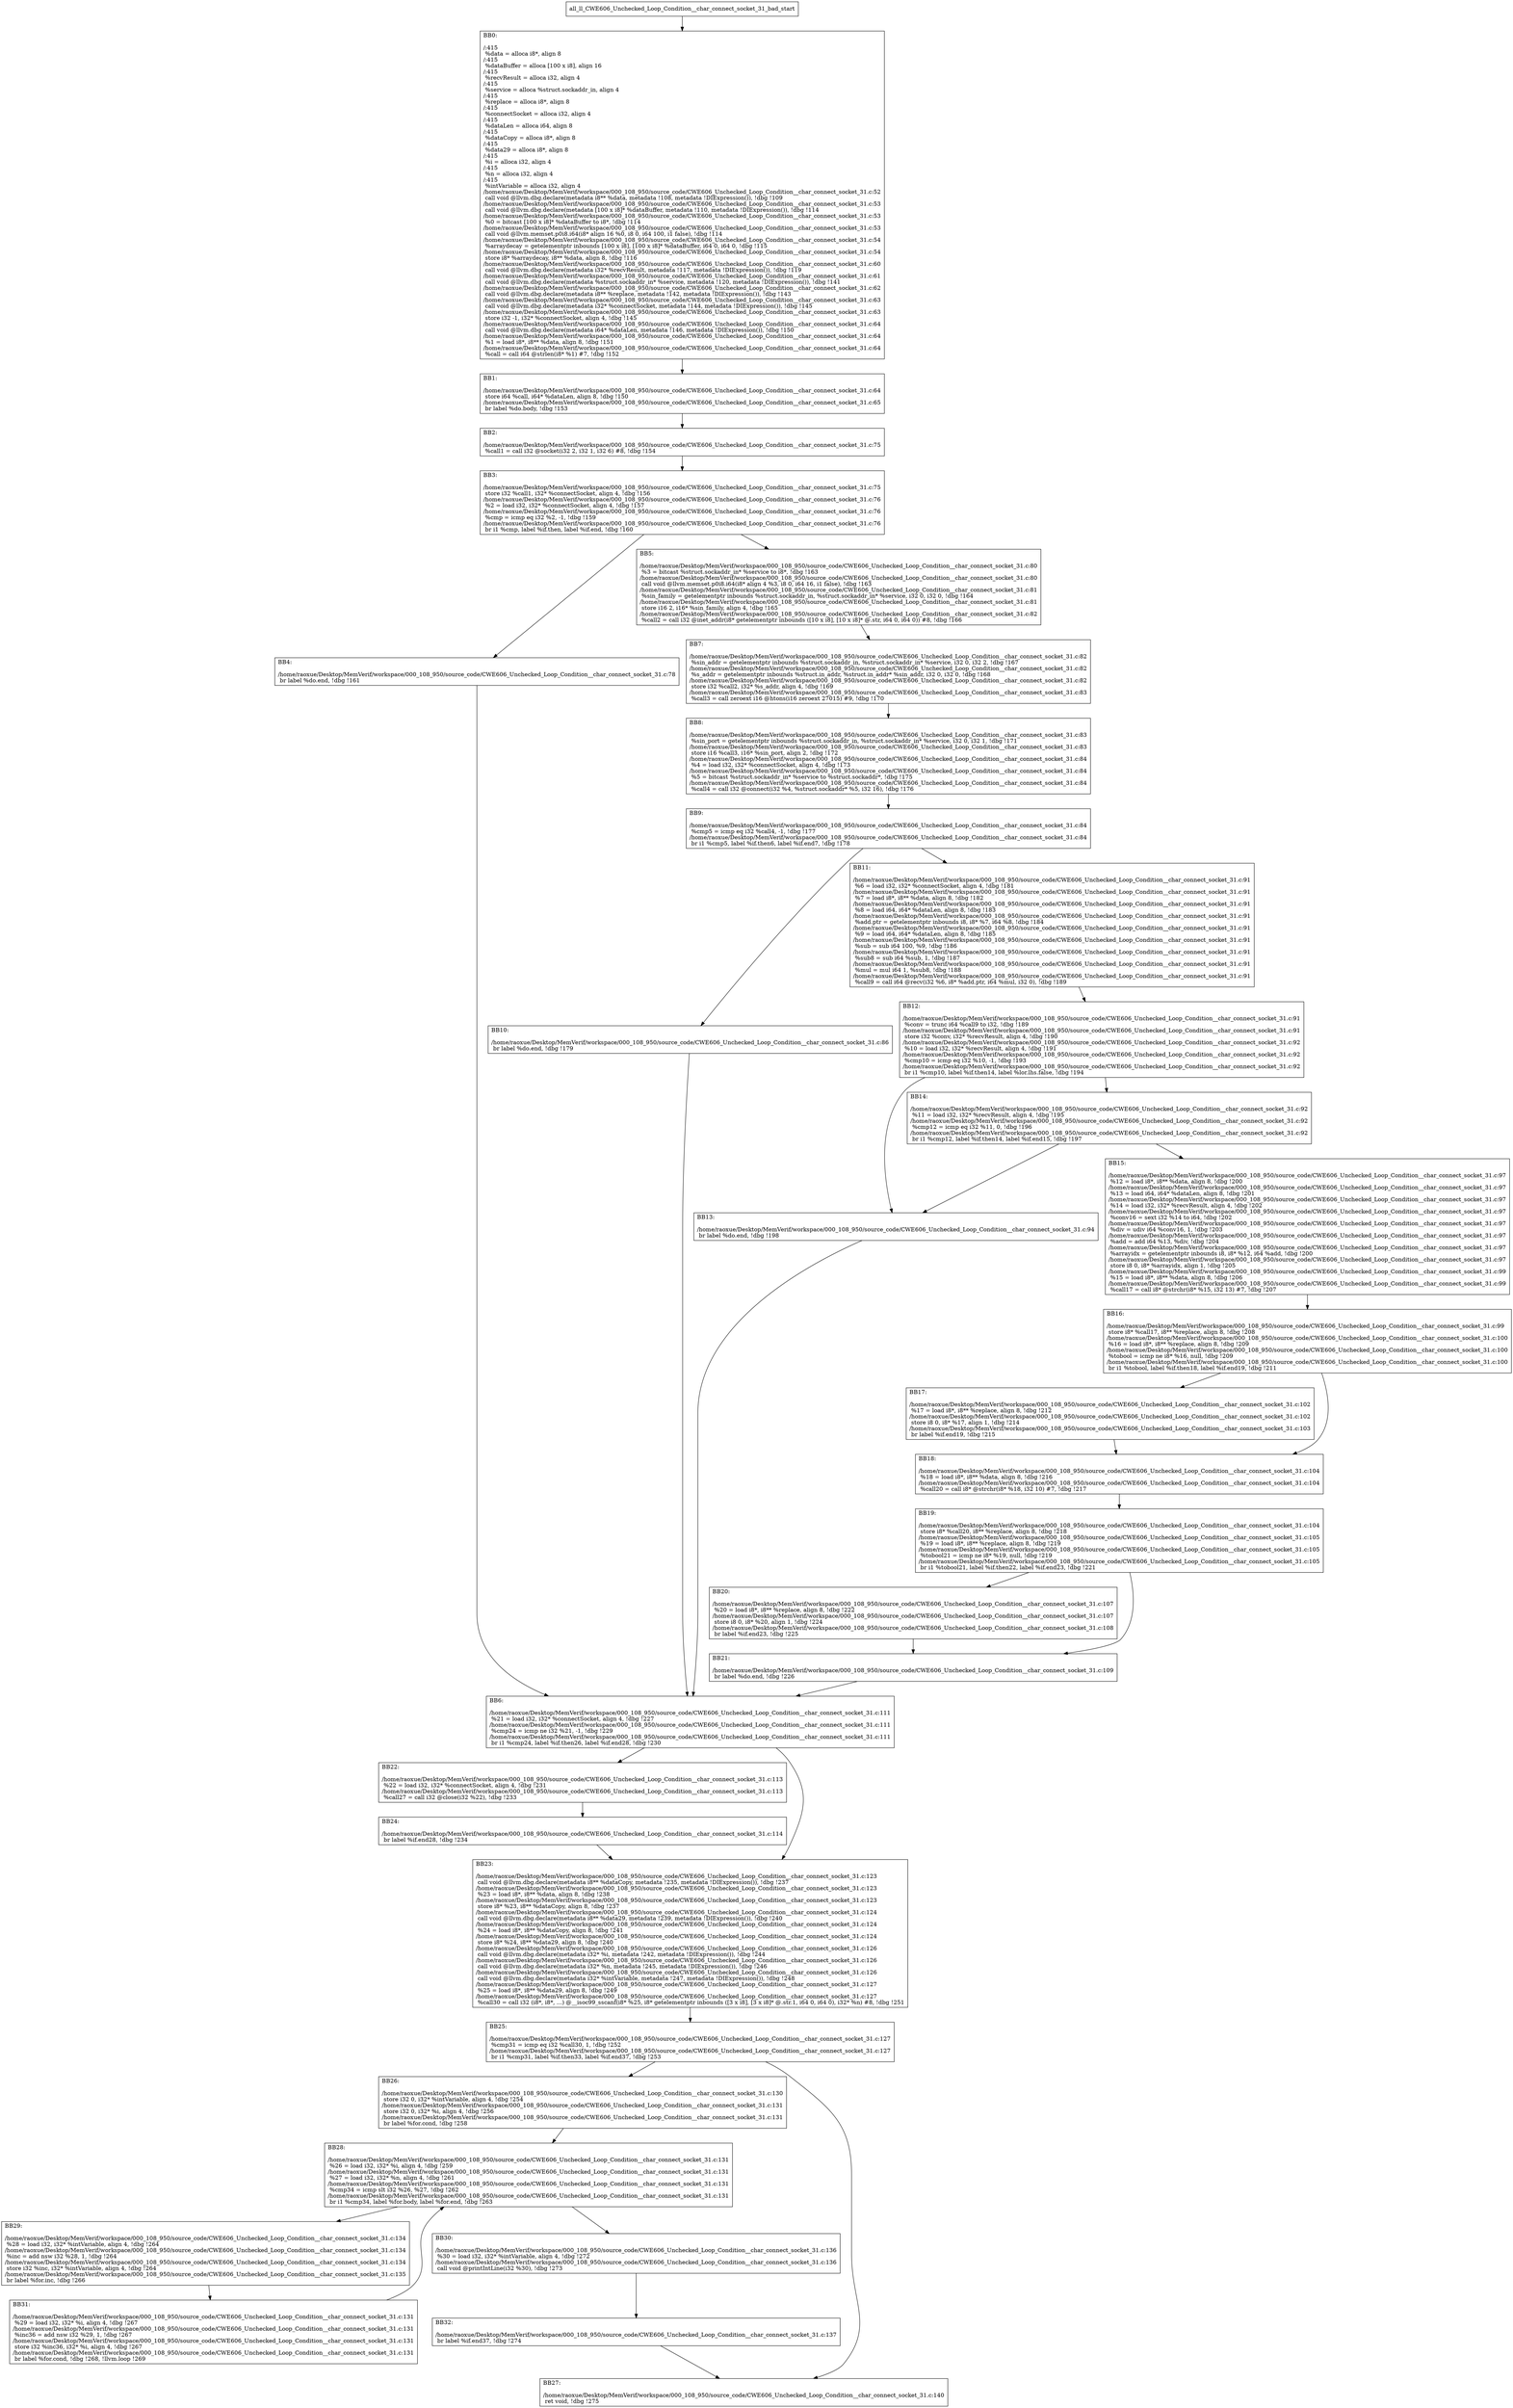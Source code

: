 digraph "CFG for'all_ll_CWE606_Unchecked_Loop_Condition__char_connect_socket_31_bad' function" {
	BBall_ll_CWE606_Unchecked_Loop_Condition__char_connect_socket_31_bad_start[shape=record,label="{all_ll_CWE606_Unchecked_Loop_Condition__char_connect_socket_31_bad_start}"];
	BBall_ll_CWE606_Unchecked_Loop_Condition__char_connect_socket_31_bad_start-> all_ll_CWE606_Unchecked_Loop_Condition__char_connect_socket_31_badBB0;
	all_ll_CWE606_Unchecked_Loop_Condition__char_connect_socket_31_badBB0 [shape=record, label="{BB0:\l\l/:415\l
  %data = alloca i8*, align 8\l
/:415\l
  %dataBuffer = alloca [100 x i8], align 16\l
/:415\l
  %recvResult = alloca i32, align 4\l
/:415\l
  %service = alloca %struct.sockaddr_in, align 4\l
/:415\l
  %replace = alloca i8*, align 8\l
/:415\l
  %connectSocket = alloca i32, align 4\l
/:415\l
  %dataLen = alloca i64, align 8\l
/:415\l
  %dataCopy = alloca i8*, align 8\l
/:415\l
  %data29 = alloca i8*, align 8\l
/:415\l
  %i = alloca i32, align 4\l
/:415\l
  %n = alloca i32, align 4\l
/:415\l
  %intVariable = alloca i32, align 4\l
/home/raoxue/Desktop/MemVerif/workspace/000_108_950/source_code/CWE606_Unchecked_Loop_Condition__char_connect_socket_31.c:52\l
  call void @llvm.dbg.declare(metadata i8** %data, metadata !108, metadata !DIExpression()), !dbg !109\l
/home/raoxue/Desktop/MemVerif/workspace/000_108_950/source_code/CWE606_Unchecked_Loop_Condition__char_connect_socket_31.c:53\l
  call void @llvm.dbg.declare(metadata [100 x i8]* %dataBuffer, metadata !110, metadata !DIExpression()), !dbg !114\l
/home/raoxue/Desktop/MemVerif/workspace/000_108_950/source_code/CWE606_Unchecked_Loop_Condition__char_connect_socket_31.c:53\l
  %0 = bitcast [100 x i8]* %dataBuffer to i8*, !dbg !114\l
/home/raoxue/Desktop/MemVerif/workspace/000_108_950/source_code/CWE606_Unchecked_Loop_Condition__char_connect_socket_31.c:53\l
  call void @llvm.memset.p0i8.i64(i8* align 16 %0, i8 0, i64 100, i1 false), !dbg !114\l
/home/raoxue/Desktop/MemVerif/workspace/000_108_950/source_code/CWE606_Unchecked_Loop_Condition__char_connect_socket_31.c:54\l
  %arraydecay = getelementptr inbounds [100 x i8], [100 x i8]* %dataBuffer, i64 0, i64 0, !dbg !115\l
/home/raoxue/Desktop/MemVerif/workspace/000_108_950/source_code/CWE606_Unchecked_Loop_Condition__char_connect_socket_31.c:54\l
  store i8* %arraydecay, i8** %data, align 8, !dbg !116\l
/home/raoxue/Desktop/MemVerif/workspace/000_108_950/source_code/CWE606_Unchecked_Loop_Condition__char_connect_socket_31.c:60\l
  call void @llvm.dbg.declare(metadata i32* %recvResult, metadata !117, metadata !DIExpression()), !dbg !119\l
/home/raoxue/Desktop/MemVerif/workspace/000_108_950/source_code/CWE606_Unchecked_Loop_Condition__char_connect_socket_31.c:61\l
  call void @llvm.dbg.declare(metadata %struct.sockaddr_in* %service, metadata !120, metadata !DIExpression()), !dbg !141\l
/home/raoxue/Desktop/MemVerif/workspace/000_108_950/source_code/CWE606_Unchecked_Loop_Condition__char_connect_socket_31.c:62\l
  call void @llvm.dbg.declare(metadata i8** %replace, metadata !142, metadata !DIExpression()), !dbg !143\l
/home/raoxue/Desktop/MemVerif/workspace/000_108_950/source_code/CWE606_Unchecked_Loop_Condition__char_connect_socket_31.c:63\l
  call void @llvm.dbg.declare(metadata i32* %connectSocket, metadata !144, metadata !DIExpression()), !dbg !145\l
/home/raoxue/Desktop/MemVerif/workspace/000_108_950/source_code/CWE606_Unchecked_Loop_Condition__char_connect_socket_31.c:63\l
  store i32 -1, i32* %connectSocket, align 4, !dbg !145\l
/home/raoxue/Desktop/MemVerif/workspace/000_108_950/source_code/CWE606_Unchecked_Loop_Condition__char_connect_socket_31.c:64\l
  call void @llvm.dbg.declare(metadata i64* %dataLen, metadata !146, metadata !DIExpression()), !dbg !150\l
/home/raoxue/Desktop/MemVerif/workspace/000_108_950/source_code/CWE606_Unchecked_Loop_Condition__char_connect_socket_31.c:64\l
  %1 = load i8*, i8** %data, align 8, !dbg !151\l
/home/raoxue/Desktop/MemVerif/workspace/000_108_950/source_code/CWE606_Unchecked_Loop_Condition__char_connect_socket_31.c:64\l
  %call = call i64 @strlen(i8* %1) #7, !dbg !152\l
}"];
	all_ll_CWE606_Unchecked_Loop_Condition__char_connect_socket_31_badBB0-> all_ll_CWE606_Unchecked_Loop_Condition__char_connect_socket_31_badBB1;
	all_ll_CWE606_Unchecked_Loop_Condition__char_connect_socket_31_badBB1 [shape=record, label="{BB1:\l\l/home/raoxue/Desktop/MemVerif/workspace/000_108_950/source_code/CWE606_Unchecked_Loop_Condition__char_connect_socket_31.c:64\l
  store i64 %call, i64* %dataLen, align 8, !dbg !150\l
/home/raoxue/Desktop/MemVerif/workspace/000_108_950/source_code/CWE606_Unchecked_Loop_Condition__char_connect_socket_31.c:65\l
  br label %do.body, !dbg !153\l
}"];
	all_ll_CWE606_Unchecked_Loop_Condition__char_connect_socket_31_badBB1-> all_ll_CWE606_Unchecked_Loop_Condition__char_connect_socket_31_badBB2;
	all_ll_CWE606_Unchecked_Loop_Condition__char_connect_socket_31_badBB2 [shape=record, label="{BB2:\l\l/home/raoxue/Desktop/MemVerif/workspace/000_108_950/source_code/CWE606_Unchecked_Loop_Condition__char_connect_socket_31.c:75\l
  %call1 = call i32 @socket(i32 2, i32 1, i32 6) #8, !dbg !154\l
}"];
	all_ll_CWE606_Unchecked_Loop_Condition__char_connect_socket_31_badBB2-> all_ll_CWE606_Unchecked_Loop_Condition__char_connect_socket_31_badBB3;
	all_ll_CWE606_Unchecked_Loop_Condition__char_connect_socket_31_badBB3 [shape=record, label="{BB3:\l\l/home/raoxue/Desktop/MemVerif/workspace/000_108_950/source_code/CWE606_Unchecked_Loop_Condition__char_connect_socket_31.c:75\l
  store i32 %call1, i32* %connectSocket, align 4, !dbg !156\l
/home/raoxue/Desktop/MemVerif/workspace/000_108_950/source_code/CWE606_Unchecked_Loop_Condition__char_connect_socket_31.c:76\l
  %2 = load i32, i32* %connectSocket, align 4, !dbg !157\l
/home/raoxue/Desktop/MemVerif/workspace/000_108_950/source_code/CWE606_Unchecked_Loop_Condition__char_connect_socket_31.c:76\l
  %cmp = icmp eq i32 %2, -1, !dbg !159\l
/home/raoxue/Desktop/MemVerif/workspace/000_108_950/source_code/CWE606_Unchecked_Loop_Condition__char_connect_socket_31.c:76\l
  br i1 %cmp, label %if.then, label %if.end, !dbg !160\l
}"];
	all_ll_CWE606_Unchecked_Loop_Condition__char_connect_socket_31_badBB3-> all_ll_CWE606_Unchecked_Loop_Condition__char_connect_socket_31_badBB4;
	all_ll_CWE606_Unchecked_Loop_Condition__char_connect_socket_31_badBB3-> all_ll_CWE606_Unchecked_Loop_Condition__char_connect_socket_31_badBB5;
	all_ll_CWE606_Unchecked_Loop_Condition__char_connect_socket_31_badBB4 [shape=record, label="{BB4:\l\l/home/raoxue/Desktop/MemVerif/workspace/000_108_950/source_code/CWE606_Unchecked_Loop_Condition__char_connect_socket_31.c:78\l
  br label %do.end, !dbg !161\l
}"];
	all_ll_CWE606_Unchecked_Loop_Condition__char_connect_socket_31_badBB4-> all_ll_CWE606_Unchecked_Loop_Condition__char_connect_socket_31_badBB6;
	all_ll_CWE606_Unchecked_Loop_Condition__char_connect_socket_31_badBB5 [shape=record, label="{BB5:\l\l/home/raoxue/Desktop/MemVerif/workspace/000_108_950/source_code/CWE606_Unchecked_Loop_Condition__char_connect_socket_31.c:80\l
  %3 = bitcast %struct.sockaddr_in* %service to i8*, !dbg !163\l
/home/raoxue/Desktop/MemVerif/workspace/000_108_950/source_code/CWE606_Unchecked_Loop_Condition__char_connect_socket_31.c:80\l
  call void @llvm.memset.p0i8.i64(i8* align 4 %3, i8 0, i64 16, i1 false), !dbg !163\l
/home/raoxue/Desktop/MemVerif/workspace/000_108_950/source_code/CWE606_Unchecked_Loop_Condition__char_connect_socket_31.c:81\l
  %sin_family = getelementptr inbounds %struct.sockaddr_in, %struct.sockaddr_in* %service, i32 0, i32 0, !dbg !164\l
/home/raoxue/Desktop/MemVerif/workspace/000_108_950/source_code/CWE606_Unchecked_Loop_Condition__char_connect_socket_31.c:81\l
  store i16 2, i16* %sin_family, align 4, !dbg !165\l
/home/raoxue/Desktop/MemVerif/workspace/000_108_950/source_code/CWE606_Unchecked_Loop_Condition__char_connect_socket_31.c:82\l
  %call2 = call i32 @inet_addr(i8* getelementptr inbounds ([10 x i8], [10 x i8]* @.str, i64 0, i64 0)) #8, !dbg !166\l
}"];
	all_ll_CWE606_Unchecked_Loop_Condition__char_connect_socket_31_badBB5-> all_ll_CWE606_Unchecked_Loop_Condition__char_connect_socket_31_badBB7;
	all_ll_CWE606_Unchecked_Loop_Condition__char_connect_socket_31_badBB7 [shape=record, label="{BB7:\l\l/home/raoxue/Desktop/MemVerif/workspace/000_108_950/source_code/CWE606_Unchecked_Loop_Condition__char_connect_socket_31.c:82\l
  %sin_addr = getelementptr inbounds %struct.sockaddr_in, %struct.sockaddr_in* %service, i32 0, i32 2, !dbg !167\l
/home/raoxue/Desktop/MemVerif/workspace/000_108_950/source_code/CWE606_Unchecked_Loop_Condition__char_connect_socket_31.c:82\l
  %s_addr = getelementptr inbounds %struct.in_addr, %struct.in_addr* %sin_addr, i32 0, i32 0, !dbg !168\l
/home/raoxue/Desktop/MemVerif/workspace/000_108_950/source_code/CWE606_Unchecked_Loop_Condition__char_connect_socket_31.c:82\l
  store i32 %call2, i32* %s_addr, align 4, !dbg !169\l
/home/raoxue/Desktop/MemVerif/workspace/000_108_950/source_code/CWE606_Unchecked_Loop_Condition__char_connect_socket_31.c:83\l
  %call3 = call zeroext i16 @htons(i16 zeroext 27015) #9, !dbg !170\l
}"];
	all_ll_CWE606_Unchecked_Loop_Condition__char_connect_socket_31_badBB7-> all_ll_CWE606_Unchecked_Loop_Condition__char_connect_socket_31_badBB8;
	all_ll_CWE606_Unchecked_Loop_Condition__char_connect_socket_31_badBB8 [shape=record, label="{BB8:\l\l/home/raoxue/Desktop/MemVerif/workspace/000_108_950/source_code/CWE606_Unchecked_Loop_Condition__char_connect_socket_31.c:83\l
  %sin_port = getelementptr inbounds %struct.sockaddr_in, %struct.sockaddr_in* %service, i32 0, i32 1, !dbg !171\l
/home/raoxue/Desktop/MemVerif/workspace/000_108_950/source_code/CWE606_Unchecked_Loop_Condition__char_connect_socket_31.c:83\l
  store i16 %call3, i16* %sin_port, align 2, !dbg !172\l
/home/raoxue/Desktop/MemVerif/workspace/000_108_950/source_code/CWE606_Unchecked_Loop_Condition__char_connect_socket_31.c:84\l
  %4 = load i32, i32* %connectSocket, align 4, !dbg !173\l
/home/raoxue/Desktop/MemVerif/workspace/000_108_950/source_code/CWE606_Unchecked_Loop_Condition__char_connect_socket_31.c:84\l
  %5 = bitcast %struct.sockaddr_in* %service to %struct.sockaddr*, !dbg !175\l
/home/raoxue/Desktop/MemVerif/workspace/000_108_950/source_code/CWE606_Unchecked_Loop_Condition__char_connect_socket_31.c:84\l
  %call4 = call i32 @connect(i32 %4, %struct.sockaddr* %5, i32 16), !dbg !176\l
}"];
	all_ll_CWE606_Unchecked_Loop_Condition__char_connect_socket_31_badBB8-> all_ll_CWE606_Unchecked_Loop_Condition__char_connect_socket_31_badBB9;
	all_ll_CWE606_Unchecked_Loop_Condition__char_connect_socket_31_badBB9 [shape=record, label="{BB9:\l\l/home/raoxue/Desktop/MemVerif/workspace/000_108_950/source_code/CWE606_Unchecked_Loop_Condition__char_connect_socket_31.c:84\l
  %cmp5 = icmp eq i32 %call4, -1, !dbg !177\l
/home/raoxue/Desktop/MemVerif/workspace/000_108_950/source_code/CWE606_Unchecked_Loop_Condition__char_connect_socket_31.c:84\l
  br i1 %cmp5, label %if.then6, label %if.end7, !dbg !178\l
}"];
	all_ll_CWE606_Unchecked_Loop_Condition__char_connect_socket_31_badBB9-> all_ll_CWE606_Unchecked_Loop_Condition__char_connect_socket_31_badBB10;
	all_ll_CWE606_Unchecked_Loop_Condition__char_connect_socket_31_badBB9-> all_ll_CWE606_Unchecked_Loop_Condition__char_connect_socket_31_badBB11;
	all_ll_CWE606_Unchecked_Loop_Condition__char_connect_socket_31_badBB10 [shape=record, label="{BB10:\l\l/home/raoxue/Desktop/MemVerif/workspace/000_108_950/source_code/CWE606_Unchecked_Loop_Condition__char_connect_socket_31.c:86\l
  br label %do.end, !dbg !179\l
}"];
	all_ll_CWE606_Unchecked_Loop_Condition__char_connect_socket_31_badBB10-> all_ll_CWE606_Unchecked_Loop_Condition__char_connect_socket_31_badBB6;
	all_ll_CWE606_Unchecked_Loop_Condition__char_connect_socket_31_badBB11 [shape=record, label="{BB11:\l\l/home/raoxue/Desktop/MemVerif/workspace/000_108_950/source_code/CWE606_Unchecked_Loop_Condition__char_connect_socket_31.c:91\l
  %6 = load i32, i32* %connectSocket, align 4, !dbg !181\l
/home/raoxue/Desktop/MemVerif/workspace/000_108_950/source_code/CWE606_Unchecked_Loop_Condition__char_connect_socket_31.c:91\l
  %7 = load i8*, i8** %data, align 8, !dbg !182\l
/home/raoxue/Desktop/MemVerif/workspace/000_108_950/source_code/CWE606_Unchecked_Loop_Condition__char_connect_socket_31.c:91\l
  %8 = load i64, i64* %dataLen, align 8, !dbg !183\l
/home/raoxue/Desktop/MemVerif/workspace/000_108_950/source_code/CWE606_Unchecked_Loop_Condition__char_connect_socket_31.c:91\l
  %add.ptr = getelementptr inbounds i8, i8* %7, i64 %8, !dbg !184\l
/home/raoxue/Desktop/MemVerif/workspace/000_108_950/source_code/CWE606_Unchecked_Loop_Condition__char_connect_socket_31.c:91\l
  %9 = load i64, i64* %dataLen, align 8, !dbg !185\l
/home/raoxue/Desktop/MemVerif/workspace/000_108_950/source_code/CWE606_Unchecked_Loop_Condition__char_connect_socket_31.c:91\l
  %sub = sub i64 100, %9, !dbg !186\l
/home/raoxue/Desktop/MemVerif/workspace/000_108_950/source_code/CWE606_Unchecked_Loop_Condition__char_connect_socket_31.c:91\l
  %sub8 = sub i64 %sub, 1, !dbg !187\l
/home/raoxue/Desktop/MemVerif/workspace/000_108_950/source_code/CWE606_Unchecked_Loop_Condition__char_connect_socket_31.c:91\l
  %mul = mul i64 1, %sub8, !dbg !188\l
/home/raoxue/Desktop/MemVerif/workspace/000_108_950/source_code/CWE606_Unchecked_Loop_Condition__char_connect_socket_31.c:91\l
  %call9 = call i64 @recv(i32 %6, i8* %add.ptr, i64 %mul, i32 0), !dbg !189\l
}"];
	all_ll_CWE606_Unchecked_Loop_Condition__char_connect_socket_31_badBB11-> all_ll_CWE606_Unchecked_Loop_Condition__char_connect_socket_31_badBB12;
	all_ll_CWE606_Unchecked_Loop_Condition__char_connect_socket_31_badBB12 [shape=record, label="{BB12:\l\l/home/raoxue/Desktop/MemVerif/workspace/000_108_950/source_code/CWE606_Unchecked_Loop_Condition__char_connect_socket_31.c:91\l
  %conv = trunc i64 %call9 to i32, !dbg !189\l
/home/raoxue/Desktop/MemVerif/workspace/000_108_950/source_code/CWE606_Unchecked_Loop_Condition__char_connect_socket_31.c:91\l
  store i32 %conv, i32* %recvResult, align 4, !dbg !190\l
/home/raoxue/Desktop/MemVerif/workspace/000_108_950/source_code/CWE606_Unchecked_Loop_Condition__char_connect_socket_31.c:92\l
  %10 = load i32, i32* %recvResult, align 4, !dbg !191\l
/home/raoxue/Desktop/MemVerif/workspace/000_108_950/source_code/CWE606_Unchecked_Loop_Condition__char_connect_socket_31.c:92\l
  %cmp10 = icmp eq i32 %10, -1, !dbg !193\l
/home/raoxue/Desktop/MemVerif/workspace/000_108_950/source_code/CWE606_Unchecked_Loop_Condition__char_connect_socket_31.c:92\l
  br i1 %cmp10, label %if.then14, label %lor.lhs.false, !dbg !194\l
}"];
	all_ll_CWE606_Unchecked_Loop_Condition__char_connect_socket_31_badBB12-> all_ll_CWE606_Unchecked_Loop_Condition__char_connect_socket_31_badBB13;
	all_ll_CWE606_Unchecked_Loop_Condition__char_connect_socket_31_badBB12-> all_ll_CWE606_Unchecked_Loop_Condition__char_connect_socket_31_badBB14;
	all_ll_CWE606_Unchecked_Loop_Condition__char_connect_socket_31_badBB14 [shape=record, label="{BB14:\l\l/home/raoxue/Desktop/MemVerif/workspace/000_108_950/source_code/CWE606_Unchecked_Loop_Condition__char_connect_socket_31.c:92\l
  %11 = load i32, i32* %recvResult, align 4, !dbg !195\l
/home/raoxue/Desktop/MemVerif/workspace/000_108_950/source_code/CWE606_Unchecked_Loop_Condition__char_connect_socket_31.c:92\l
  %cmp12 = icmp eq i32 %11, 0, !dbg !196\l
/home/raoxue/Desktop/MemVerif/workspace/000_108_950/source_code/CWE606_Unchecked_Loop_Condition__char_connect_socket_31.c:92\l
  br i1 %cmp12, label %if.then14, label %if.end15, !dbg !197\l
}"];
	all_ll_CWE606_Unchecked_Loop_Condition__char_connect_socket_31_badBB14-> all_ll_CWE606_Unchecked_Loop_Condition__char_connect_socket_31_badBB13;
	all_ll_CWE606_Unchecked_Loop_Condition__char_connect_socket_31_badBB14-> all_ll_CWE606_Unchecked_Loop_Condition__char_connect_socket_31_badBB15;
	all_ll_CWE606_Unchecked_Loop_Condition__char_connect_socket_31_badBB13 [shape=record, label="{BB13:\l\l/home/raoxue/Desktop/MemVerif/workspace/000_108_950/source_code/CWE606_Unchecked_Loop_Condition__char_connect_socket_31.c:94\l
  br label %do.end, !dbg !198\l
}"];
	all_ll_CWE606_Unchecked_Loop_Condition__char_connect_socket_31_badBB13-> all_ll_CWE606_Unchecked_Loop_Condition__char_connect_socket_31_badBB6;
	all_ll_CWE606_Unchecked_Loop_Condition__char_connect_socket_31_badBB15 [shape=record, label="{BB15:\l\l/home/raoxue/Desktop/MemVerif/workspace/000_108_950/source_code/CWE606_Unchecked_Loop_Condition__char_connect_socket_31.c:97\l
  %12 = load i8*, i8** %data, align 8, !dbg !200\l
/home/raoxue/Desktop/MemVerif/workspace/000_108_950/source_code/CWE606_Unchecked_Loop_Condition__char_connect_socket_31.c:97\l
  %13 = load i64, i64* %dataLen, align 8, !dbg !201\l
/home/raoxue/Desktop/MemVerif/workspace/000_108_950/source_code/CWE606_Unchecked_Loop_Condition__char_connect_socket_31.c:97\l
  %14 = load i32, i32* %recvResult, align 4, !dbg !202\l
/home/raoxue/Desktop/MemVerif/workspace/000_108_950/source_code/CWE606_Unchecked_Loop_Condition__char_connect_socket_31.c:97\l
  %conv16 = sext i32 %14 to i64, !dbg !202\l
/home/raoxue/Desktop/MemVerif/workspace/000_108_950/source_code/CWE606_Unchecked_Loop_Condition__char_connect_socket_31.c:97\l
  %div = udiv i64 %conv16, 1, !dbg !203\l
/home/raoxue/Desktop/MemVerif/workspace/000_108_950/source_code/CWE606_Unchecked_Loop_Condition__char_connect_socket_31.c:97\l
  %add = add i64 %13, %div, !dbg !204\l
/home/raoxue/Desktop/MemVerif/workspace/000_108_950/source_code/CWE606_Unchecked_Loop_Condition__char_connect_socket_31.c:97\l
  %arrayidx = getelementptr inbounds i8, i8* %12, i64 %add, !dbg !200\l
/home/raoxue/Desktop/MemVerif/workspace/000_108_950/source_code/CWE606_Unchecked_Loop_Condition__char_connect_socket_31.c:97\l
  store i8 0, i8* %arrayidx, align 1, !dbg !205\l
/home/raoxue/Desktop/MemVerif/workspace/000_108_950/source_code/CWE606_Unchecked_Loop_Condition__char_connect_socket_31.c:99\l
  %15 = load i8*, i8** %data, align 8, !dbg !206\l
/home/raoxue/Desktop/MemVerif/workspace/000_108_950/source_code/CWE606_Unchecked_Loop_Condition__char_connect_socket_31.c:99\l
  %call17 = call i8* @strchr(i8* %15, i32 13) #7, !dbg !207\l
}"];
	all_ll_CWE606_Unchecked_Loop_Condition__char_connect_socket_31_badBB15-> all_ll_CWE606_Unchecked_Loop_Condition__char_connect_socket_31_badBB16;
	all_ll_CWE606_Unchecked_Loop_Condition__char_connect_socket_31_badBB16 [shape=record, label="{BB16:\l\l/home/raoxue/Desktop/MemVerif/workspace/000_108_950/source_code/CWE606_Unchecked_Loop_Condition__char_connect_socket_31.c:99\l
  store i8* %call17, i8** %replace, align 8, !dbg !208\l
/home/raoxue/Desktop/MemVerif/workspace/000_108_950/source_code/CWE606_Unchecked_Loop_Condition__char_connect_socket_31.c:100\l
  %16 = load i8*, i8** %replace, align 8, !dbg !209\l
/home/raoxue/Desktop/MemVerif/workspace/000_108_950/source_code/CWE606_Unchecked_Loop_Condition__char_connect_socket_31.c:100\l
  %tobool = icmp ne i8* %16, null, !dbg !209\l
/home/raoxue/Desktop/MemVerif/workspace/000_108_950/source_code/CWE606_Unchecked_Loop_Condition__char_connect_socket_31.c:100\l
  br i1 %tobool, label %if.then18, label %if.end19, !dbg !211\l
}"];
	all_ll_CWE606_Unchecked_Loop_Condition__char_connect_socket_31_badBB16-> all_ll_CWE606_Unchecked_Loop_Condition__char_connect_socket_31_badBB17;
	all_ll_CWE606_Unchecked_Loop_Condition__char_connect_socket_31_badBB16-> all_ll_CWE606_Unchecked_Loop_Condition__char_connect_socket_31_badBB18;
	all_ll_CWE606_Unchecked_Loop_Condition__char_connect_socket_31_badBB17 [shape=record, label="{BB17:\l\l/home/raoxue/Desktop/MemVerif/workspace/000_108_950/source_code/CWE606_Unchecked_Loop_Condition__char_connect_socket_31.c:102\l
  %17 = load i8*, i8** %replace, align 8, !dbg !212\l
/home/raoxue/Desktop/MemVerif/workspace/000_108_950/source_code/CWE606_Unchecked_Loop_Condition__char_connect_socket_31.c:102\l
  store i8 0, i8* %17, align 1, !dbg !214\l
/home/raoxue/Desktop/MemVerif/workspace/000_108_950/source_code/CWE606_Unchecked_Loop_Condition__char_connect_socket_31.c:103\l
  br label %if.end19, !dbg !215\l
}"];
	all_ll_CWE606_Unchecked_Loop_Condition__char_connect_socket_31_badBB17-> all_ll_CWE606_Unchecked_Loop_Condition__char_connect_socket_31_badBB18;
	all_ll_CWE606_Unchecked_Loop_Condition__char_connect_socket_31_badBB18 [shape=record, label="{BB18:\l\l/home/raoxue/Desktop/MemVerif/workspace/000_108_950/source_code/CWE606_Unchecked_Loop_Condition__char_connect_socket_31.c:104\l
  %18 = load i8*, i8** %data, align 8, !dbg !216\l
/home/raoxue/Desktop/MemVerif/workspace/000_108_950/source_code/CWE606_Unchecked_Loop_Condition__char_connect_socket_31.c:104\l
  %call20 = call i8* @strchr(i8* %18, i32 10) #7, !dbg !217\l
}"];
	all_ll_CWE606_Unchecked_Loop_Condition__char_connect_socket_31_badBB18-> all_ll_CWE606_Unchecked_Loop_Condition__char_connect_socket_31_badBB19;
	all_ll_CWE606_Unchecked_Loop_Condition__char_connect_socket_31_badBB19 [shape=record, label="{BB19:\l\l/home/raoxue/Desktop/MemVerif/workspace/000_108_950/source_code/CWE606_Unchecked_Loop_Condition__char_connect_socket_31.c:104\l
  store i8* %call20, i8** %replace, align 8, !dbg !218\l
/home/raoxue/Desktop/MemVerif/workspace/000_108_950/source_code/CWE606_Unchecked_Loop_Condition__char_connect_socket_31.c:105\l
  %19 = load i8*, i8** %replace, align 8, !dbg !219\l
/home/raoxue/Desktop/MemVerif/workspace/000_108_950/source_code/CWE606_Unchecked_Loop_Condition__char_connect_socket_31.c:105\l
  %tobool21 = icmp ne i8* %19, null, !dbg !219\l
/home/raoxue/Desktop/MemVerif/workspace/000_108_950/source_code/CWE606_Unchecked_Loop_Condition__char_connect_socket_31.c:105\l
  br i1 %tobool21, label %if.then22, label %if.end23, !dbg !221\l
}"];
	all_ll_CWE606_Unchecked_Loop_Condition__char_connect_socket_31_badBB19-> all_ll_CWE606_Unchecked_Loop_Condition__char_connect_socket_31_badBB20;
	all_ll_CWE606_Unchecked_Loop_Condition__char_connect_socket_31_badBB19-> all_ll_CWE606_Unchecked_Loop_Condition__char_connect_socket_31_badBB21;
	all_ll_CWE606_Unchecked_Loop_Condition__char_connect_socket_31_badBB20 [shape=record, label="{BB20:\l\l/home/raoxue/Desktop/MemVerif/workspace/000_108_950/source_code/CWE606_Unchecked_Loop_Condition__char_connect_socket_31.c:107\l
  %20 = load i8*, i8** %replace, align 8, !dbg !222\l
/home/raoxue/Desktop/MemVerif/workspace/000_108_950/source_code/CWE606_Unchecked_Loop_Condition__char_connect_socket_31.c:107\l
  store i8 0, i8* %20, align 1, !dbg !224\l
/home/raoxue/Desktop/MemVerif/workspace/000_108_950/source_code/CWE606_Unchecked_Loop_Condition__char_connect_socket_31.c:108\l
  br label %if.end23, !dbg !225\l
}"];
	all_ll_CWE606_Unchecked_Loop_Condition__char_connect_socket_31_badBB20-> all_ll_CWE606_Unchecked_Loop_Condition__char_connect_socket_31_badBB21;
	all_ll_CWE606_Unchecked_Loop_Condition__char_connect_socket_31_badBB21 [shape=record, label="{BB21:\l\l/home/raoxue/Desktop/MemVerif/workspace/000_108_950/source_code/CWE606_Unchecked_Loop_Condition__char_connect_socket_31.c:109\l
  br label %do.end, !dbg !226\l
}"];
	all_ll_CWE606_Unchecked_Loop_Condition__char_connect_socket_31_badBB21-> all_ll_CWE606_Unchecked_Loop_Condition__char_connect_socket_31_badBB6;
	all_ll_CWE606_Unchecked_Loop_Condition__char_connect_socket_31_badBB6 [shape=record, label="{BB6:\l\l/home/raoxue/Desktop/MemVerif/workspace/000_108_950/source_code/CWE606_Unchecked_Loop_Condition__char_connect_socket_31.c:111\l
  %21 = load i32, i32* %connectSocket, align 4, !dbg !227\l
/home/raoxue/Desktop/MemVerif/workspace/000_108_950/source_code/CWE606_Unchecked_Loop_Condition__char_connect_socket_31.c:111\l
  %cmp24 = icmp ne i32 %21, -1, !dbg !229\l
/home/raoxue/Desktop/MemVerif/workspace/000_108_950/source_code/CWE606_Unchecked_Loop_Condition__char_connect_socket_31.c:111\l
  br i1 %cmp24, label %if.then26, label %if.end28, !dbg !230\l
}"];
	all_ll_CWE606_Unchecked_Loop_Condition__char_connect_socket_31_badBB6-> all_ll_CWE606_Unchecked_Loop_Condition__char_connect_socket_31_badBB22;
	all_ll_CWE606_Unchecked_Loop_Condition__char_connect_socket_31_badBB6-> all_ll_CWE606_Unchecked_Loop_Condition__char_connect_socket_31_badBB23;
	all_ll_CWE606_Unchecked_Loop_Condition__char_connect_socket_31_badBB22 [shape=record, label="{BB22:\l\l/home/raoxue/Desktop/MemVerif/workspace/000_108_950/source_code/CWE606_Unchecked_Loop_Condition__char_connect_socket_31.c:113\l
  %22 = load i32, i32* %connectSocket, align 4, !dbg !231\l
/home/raoxue/Desktop/MemVerif/workspace/000_108_950/source_code/CWE606_Unchecked_Loop_Condition__char_connect_socket_31.c:113\l
  %call27 = call i32 @close(i32 %22), !dbg !233\l
}"];
	all_ll_CWE606_Unchecked_Loop_Condition__char_connect_socket_31_badBB22-> all_ll_CWE606_Unchecked_Loop_Condition__char_connect_socket_31_badBB24;
	all_ll_CWE606_Unchecked_Loop_Condition__char_connect_socket_31_badBB24 [shape=record, label="{BB24:\l\l/home/raoxue/Desktop/MemVerif/workspace/000_108_950/source_code/CWE606_Unchecked_Loop_Condition__char_connect_socket_31.c:114\l
  br label %if.end28, !dbg !234\l
}"];
	all_ll_CWE606_Unchecked_Loop_Condition__char_connect_socket_31_badBB24-> all_ll_CWE606_Unchecked_Loop_Condition__char_connect_socket_31_badBB23;
	all_ll_CWE606_Unchecked_Loop_Condition__char_connect_socket_31_badBB23 [shape=record, label="{BB23:\l\l/home/raoxue/Desktop/MemVerif/workspace/000_108_950/source_code/CWE606_Unchecked_Loop_Condition__char_connect_socket_31.c:123\l
  call void @llvm.dbg.declare(metadata i8** %dataCopy, metadata !235, metadata !DIExpression()), !dbg !237\l
/home/raoxue/Desktop/MemVerif/workspace/000_108_950/source_code/CWE606_Unchecked_Loop_Condition__char_connect_socket_31.c:123\l
  %23 = load i8*, i8** %data, align 8, !dbg !238\l
/home/raoxue/Desktop/MemVerif/workspace/000_108_950/source_code/CWE606_Unchecked_Loop_Condition__char_connect_socket_31.c:123\l
  store i8* %23, i8** %dataCopy, align 8, !dbg !237\l
/home/raoxue/Desktop/MemVerif/workspace/000_108_950/source_code/CWE606_Unchecked_Loop_Condition__char_connect_socket_31.c:124\l
  call void @llvm.dbg.declare(metadata i8** %data29, metadata !239, metadata !DIExpression()), !dbg !240\l
/home/raoxue/Desktop/MemVerif/workspace/000_108_950/source_code/CWE606_Unchecked_Loop_Condition__char_connect_socket_31.c:124\l
  %24 = load i8*, i8** %dataCopy, align 8, !dbg !241\l
/home/raoxue/Desktop/MemVerif/workspace/000_108_950/source_code/CWE606_Unchecked_Loop_Condition__char_connect_socket_31.c:124\l
  store i8* %24, i8** %data29, align 8, !dbg !240\l
/home/raoxue/Desktop/MemVerif/workspace/000_108_950/source_code/CWE606_Unchecked_Loop_Condition__char_connect_socket_31.c:126\l
  call void @llvm.dbg.declare(metadata i32* %i, metadata !242, metadata !DIExpression()), !dbg !244\l
/home/raoxue/Desktop/MemVerif/workspace/000_108_950/source_code/CWE606_Unchecked_Loop_Condition__char_connect_socket_31.c:126\l
  call void @llvm.dbg.declare(metadata i32* %n, metadata !245, metadata !DIExpression()), !dbg !246\l
/home/raoxue/Desktop/MemVerif/workspace/000_108_950/source_code/CWE606_Unchecked_Loop_Condition__char_connect_socket_31.c:126\l
  call void @llvm.dbg.declare(metadata i32* %intVariable, metadata !247, metadata !DIExpression()), !dbg !248\l
/home/raoxue/Desktop/MemVerif/workspace/000_108_950/source_code/CWE606_Unchecked_Loop_Condition__char_connect_socket_31.c:127\l
  %25 = load i8*, i8** %data29, align 8, !dbg !249\l
/home/raoxue/Desktop/MemVerif/workspace/000_108_950/source_code/CWE606_Unchecked_Loop_Condition__char_connect_socket_31.c:127\l
  %call30 = call i32 (i8*, i8*, ...) @__isoc99_sscanf(i8* %25, i8* getelementptr inbounds ([3 x i8], [3 x i8]* @.str.1, i64 0, i64 0), i32* %n) #8, !dbg !251\l
}"];
	all_ll_CWE606_Unchecked_Loop_Condition__char_connect_socket_31_badBB23-> all_ll_CWE606_Unchecked_Loop_Condition__char_connect_socket_31_badBB25;
	all_ll_CWE606_Unchecked_Loop_Condition__char_connect_socket_31_badBB25 [shape=record, label="{BB25:\l\l/home/raoxue/Desktop/MemVerif/workspace/000_108_950/source_code/CWE606_Unchecked_Loop_Condition__char_connect_socket_31.c:127\l
  %cmp31 = icmp eq i32 %call30, 1, !dbg !252\l
/home/raoxue/Desktop/MemVerif/workspace/000_108_950/source_code/CWE606_Unchecked_Loop_Condition__char_connect_socket_31.c:127\l
  br i1 %cmp31, label %if.then33, label %if.end37, !dbg !253\l
}"];
	all_ll_CWE606_Unchecked_Loop_Condition__char_connect_socket_31_badBB25-> all_ll_CWE606_Unchecked_Loop_Condition__char_connect_socket_31_badBB26;
	all_ll_CWE606_Unchecked_Loop_Condition__char_connect_socket_31_badBB25-> all_ll_CWE606_Unchecked_Loop_Condition__char_connect_socket_31_badBB27;
	all_ll_CWE606_Unchecked_Loop_Condition__char_connect_socket_31_badBB26 [shape=record, label="{BB26:\l\l/home/raoxue/Desktop/MemVerif/workspace/000_108_950/source_code/CWE606_Unchecked_Loop_Condition__char_connect_socket_31.c:130\l
  store i32 0, i32* %intVariable, align 4, !dbg !254\l
/home/raoxue/Desktop/MemVerif/workspace/000_108_950/source_code/CWE606_Unchecked_Loop_Condition__char_connect_socket_31.c:131\l
  store i32 0, i32* %i, align 4, !dbg !256\l
/home/raoxue/Desktop/MemVerif/workspace/000_108_950/source_code/CWE606_Unchecked_Loop_Condition__char_connect_socket_31.c:131\l
  br label %for.cond, !dbg !258\l
}"];
	all_ll_CWE606_Unchecked_Loop_Condition__char_connect_socket_31_badBB26-> all_ll_CWE606_Unchecked_Loop_Condition__char_connect_socket_31_badBB28;
	all_ll_CWE606_Unchecked_Loop_Condition__char_connect_socket_31_badBB28 [shape=record, label="{BB28:\l\l/home/raoxue/Desktop/MemVerif/workspace/000_108_950/source_code/CWE606_Unchecked_Loop_Condition__char_connect_socket_31.c:131\l
  %26 = load i32, i32* %i, align 4, !dbg !259\l
/home/raoxue/Desktop/MemVerif/workspace/000_108_950/source_code/CWE606_Unchecked_Loop_Condition__char_connect_socket_31.c:131\l
  %27 = load i32, i32* %n, align 4, !dbg !261\l
/home/raoxue/Desktop/MemVerif/workspace/000_108_950/source_code/CWE606_Unchecked_Loop_Condition__char_connect_socket_31.c:131\l
  %cmp34 = icmp slt i32 %26, %27, !dbg !262\l
/home/raoxue/Desktop/MemVerif/workspace/000_108_950/source_code/CWE606_Unchecked_Loop_Condition__char_connect_socket_31.c:131\l
  br i1 %cmp34, label %for.body, label %for.end, !dbg !263\l
}"];
	all_ll_CWE606_Unchecked_Loop_Condition__char_connect_socket_31_badBB28-> all_ll_CWE606_Unchecked_Loop_Condition__char_connect_socket_31_badBB29;
	all_ll_CWE606_Unchecked_Loop_Condition__char_connect_socket_31_badBB28-> all_ll_CWE606_Unchecked_Loop_Condition__char_connect_socket_31_badBB30;
	all_ll_CWE606_Unchecked_Loop_Condition__char_connect_socket_31_badBB29 [shape=record, label="{BB29:\l\l/home/raoxue/Desktop/MemVerif/workspace/000_108_950/source_code/CWE606_Unchecked_Loop_Condition__char_connect_socket_31.c:134\l
  %28 = load i32, i32* %intVariable, align 4, !dbg !264\l
/home/raoxue/Desktop/MemVerif/workspace/000_108_950/source_code/CWE606_Unchecked_Loop_Condition__char_connect_socket_31.c:134\l
  %inc = add nsw i32 %28, 1, !dbg !264\l
/home/raoxue/Desktop/MemVerif/workspace/000_108_950/source_code/CWE606_Unchecked_Loop_Condition__char_connect_socket_31.c:134\l
  store i32 %inc, i32* %intVariable, align 4, !dbg !264\l
/home/raoxue/Desktop/MemVerif/workspace/000_108_950/source_code/CWE606_Unchecked_Loop_Condition__char_connect_socket_31.c:135\l
  br label %for.inc, !dbg !266\l
}"];
	all_ll_CWE606_Unchecked_Loop_Condition__char_connect_socket_31_badBB29-> all_ll_CWE606_Unchecked_Loop_Condition__char_connect_socket_31_badBB31;
	all_ll_CWE606_Unchecked_Loop_Condition__char_connect_socket_31_badBB31 [shape=record, label="{BB31:\l\l/home/raoxue/Desktop/MemVerif/workspace/000_108_950/source_code/CWE606_Unchecked_Loop_Condition__char_connect_socket_31.c:131\l
  %29 = load i32, i32* %i, align 4, !dbg !267\l
/home/raoxue/Desktop/MemVerif/workspace/000_108_950/source_code/CWE606_Unchecked_Loop_Condition__char_connect_socket_31.c:131\l
  %inc36 = add nsw i32 %29, 1, !dbg !267\l
/home/raoxue/Desktop/MemVerif/workspace/000_108_950/source_code/CWE606_Unchecked_Loop_Condition__char_connect_socket_31.c:131\l
  store i32 %inc36, i32* %i, align 4, !dbg !267\l
/home/raoxue/Desktop/MemVerif/workspace/000_108_950/source_code/CWE606_Unchecked_Loop_Condition__char_connect_socket_31.c:131\l
  br label %for.cond, !dbg !268, !llvm.loop !269\l
}"];
	all_ll_CWE606_Unchecked_Loop_Condition__char_connect_socket_31_badBB31-> all_ll_CWE606_Unchecked_Loop_Condition__char_connect_socket_31_badBB28;
	all_ll_CWE606_Unchecked_Loop_Condition__char_connect_socket_31_badBB30 [shape=record, label="{BB30:\l\l/home/raoxue/Desktop/MemVerif/workspace/000_108_950/source_code/CWE606_Unchecked_Loop_Condition__char_connect_socket_31.c:136\l
  %30 = load i32, i32* %intVariable, align 4, !dbg !272\l
/home/raoxue/Desktop/MemVerif/workspace/000_108_950/source_code/CWE606_Unchecked_Loop_Condition__char_connect_socket_31.c:136\l
  call void @printIntLine(i32 %30), !dbg !273\l
}"];
	all_ll_CWE606_Unchecked_Loop_Condition__char_connect_socket_31_badBB30-> all_ll_CWE606_Unchecked_Loop_Condition__char_connect_socket_31_badBB32;
	all_ll_CWE606_Unchecked_Loop_Condition__char_connect_socket_31_badBB32 [shape=record, label="{BB32:\l\l/home/raoxue/Desktop/MemVerif/workspace/000_108_950/source_code/CWE606_Unchecked_Loop_Condition__char_connect_socket_31.c:137\l
  br label %if.end37, !dbg !274\l
}"];
	all_ll_CWE606_Unchecked_Loop_Condition__char_connect_socket_31_badBB32-> all_ll_CWE606_Unchecked_Loop_Condition__char_connect_socket_31_badBB27;
	all_ll_CWE606_Unchecked_Loop_Condition__char_connect_socket_31_badBB27 [shape=record, label="{BB27:\l\l/home/raoxue/Desktop/MemVerif/workspace/000_108_950/source_code/CWE606_Unchecked_Loop_Condition__char_connect_socket_31.c:140\l
  ret void, !dbg !275\l
}"];
}
